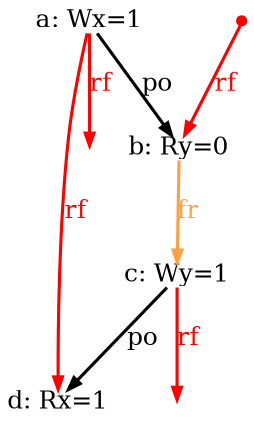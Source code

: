 digraph G {

fontname="Arial";


/* the unlocked events */
eiid0 [label="a: Wx=1", shape="none", fontsize=12, pos="1.000000,0.750000!", fixedsize="true", height="0.166667", width="0.666667"];
eiid1 [label="b: Ry=0", shape="none", fontsize=12, pos="1.000000,0.000000!", fixedsize="true", height="0.166667", width="0.666667"];
eiid2 [label="c: Wy=1", shape="none", fontsize=12, pos="2.000000,0.750000!", fixedsize="true", height="0.166667", width="0.666667"];
eiid3 [label="d: Rx=1", shape="none", fontsize=12, pos="2.000000,0.000000!", fixedsize="true", height="0.166667", width="0.666667"];

/* the intra_causality_data edges */


/* the intra_causality_control edges */

/* the poi edges */
eiid0 -> eiid1 [label="po", color="black", fontcolor="black", fontsize=12, penwidth="1.500000", arrowsize="0.600000"];
eiid2 -> eiid3 [label="po", color="black", fontcolor="black", fontsize=12, penwidth="1.500000", arrowsize="0.600000"];
/* the rfmap edges */
finaleiid0 [shape=none, height=0.0, width=0.0, label="", pos="1.600000,0.562500!"];
eiid0 -> finaleiid0 [label="rf", color="red", fontcolor="red", fontsize=12, penwidth="1.500000", arrowsize="0.600000"];
finaleiid2 [shape=none, height=0.0, width=0.0, label="", pos="2.600000,0.562500!"];
eiid2 -> finaleiid2 [label="rf", color="red", fontcolor="red", fontsize=12, penwidth="1.500000", arrowsize="0.600000"];
initeiid1 [shape=point, height=0.06, width=0.06, color="red", pos="0.400000,0.112500!"];
initeiid1 -> eiid1 [label="rf", color="red", fontcolor="red", fontsize=12, penwidth="1.500000", arrowsize="0.600000"];
eiid0 -> eiid3 [label="rf", color="red", fontcolor="red", fontsize=12, penwidth="1.500000", arrowsize="0.600000"];


/* The viewed-before edges */
eiid1 -> eiid2 [label="fr", color="#ffa040", fontcolor="#ffa040", fontsize=12, penwidth="1.500000", arrowsize="0.600000"];
}
